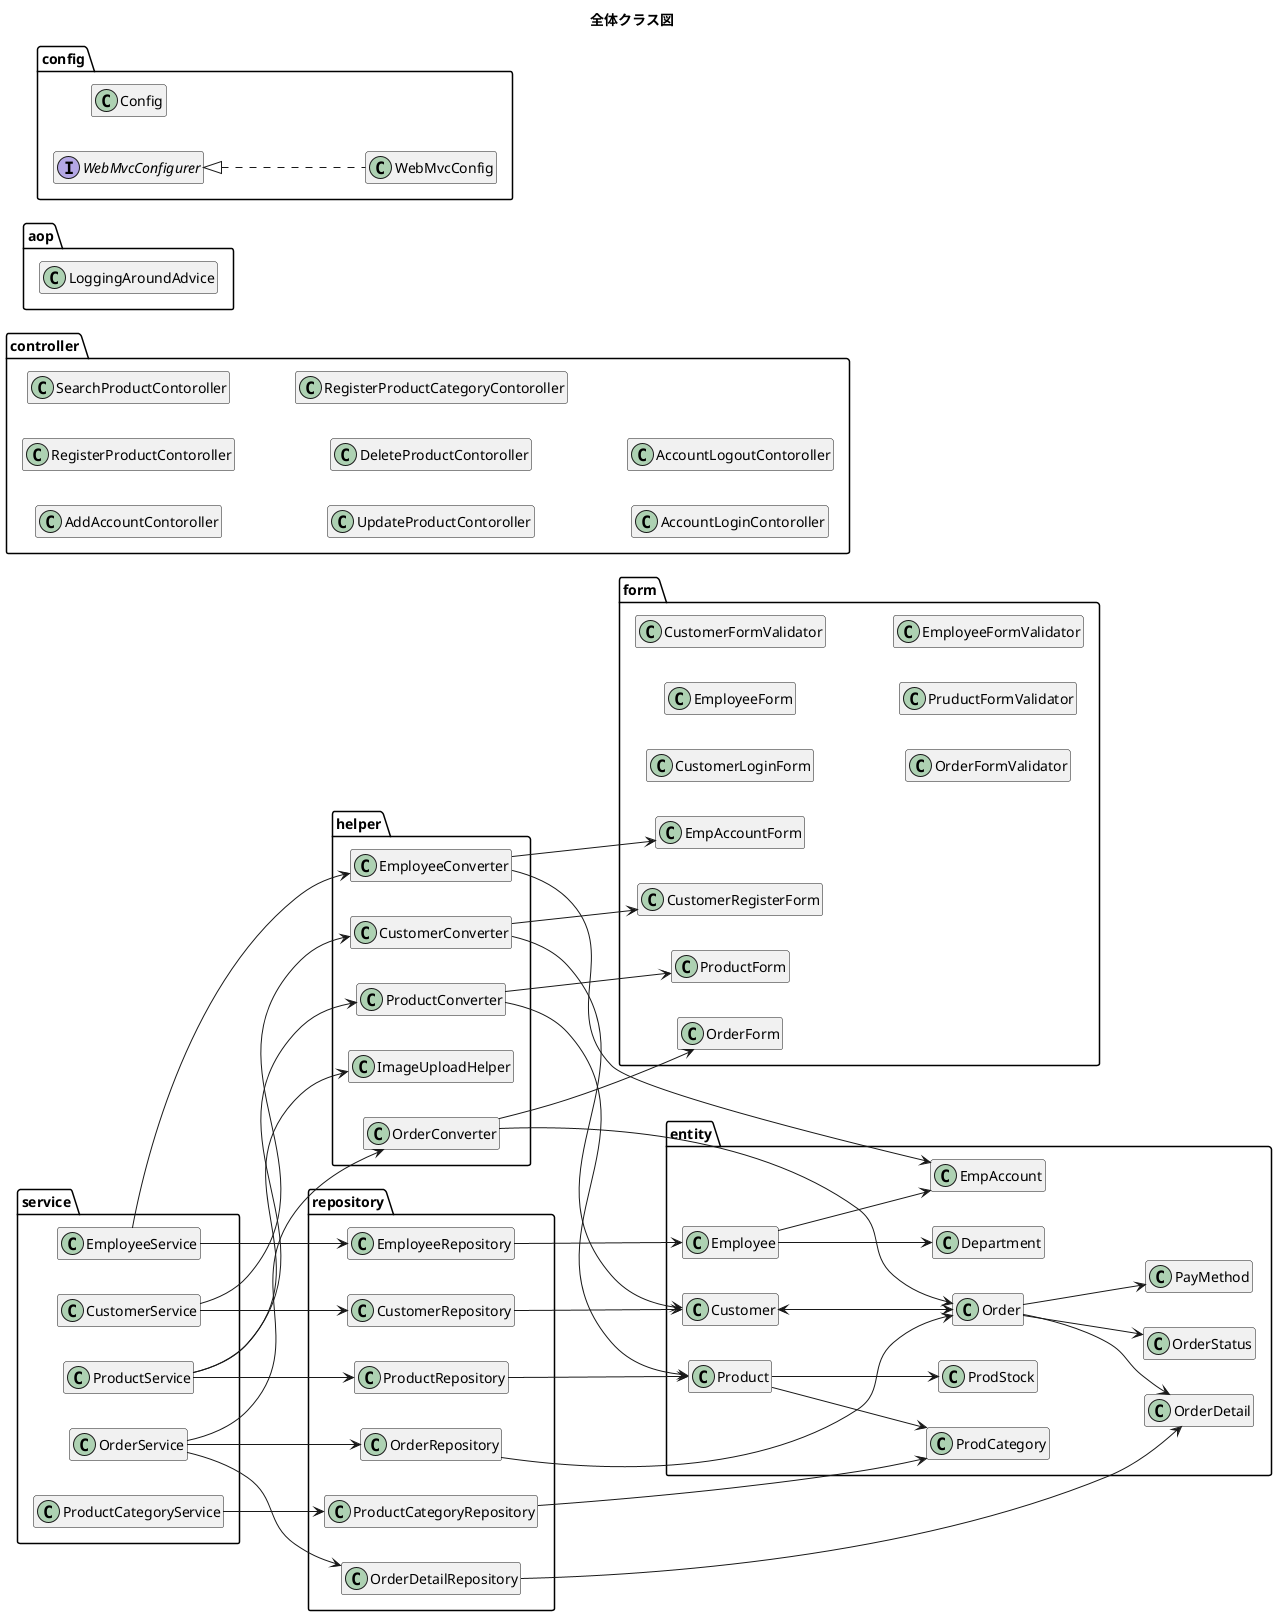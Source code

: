 @startuml
title 全体クラス図
hide empty members
left to right direction

package entity{
    class Customer{
    }

    class Order{
    }

    class OrderDetail{
    }

    class OrderStatus{
    }
    
    class PayMethod{
    }

    class Product{
    }

    class ProdCategory{
    }

    class ProdStock{
    }

    class Employee{
    }

    class Department{
    }

    class EmpAccount{
    }
}

Customer <--> Order
Order --> OrderStatus
Order --> OrderDetail
Order --> PayMethod
Product --> ProdStock
Product --> ProdCategory
Employee --> EmpAccount
Employee --> Department

package form{
    class CustomerLoginForm{
    }
    
    class CustomerRegisterForm{
    }

    class OrderForm{
    }

    class ProductForm{
    }

    class EmployeeForm{
    }
    
    class EmpAccountForm{
    }
    
    class CustomerFormValidator{
    }
    
    class OrderFormValidator{
    }
    
    class PruductFormValidator{
    }
    
    class EmployeeFormValidator{
    }
}

package helper{
    class CustomerConverter{
    }

    class OrderConverter{
    }

    class ProductConverter{
    }

    class EmployeeConverter{
    }
    
    class ImageUploadHelper{
    }
}
CustomerConverter --> Customer
CustomerConverter --> CustomerRegisterForm
OrderConverter --> Order
OrderConverter --> OrderForm
ProductConverter --> Product
ProductConverter --> ProductForm
EmployeeConverter --> EmpAccount
EmployeeConverter --> EmpAccountForm

package repository{
    class CustomerRepository{
    }

    class OrderRepository{
    }

    class ProductRepository{
    }

    class EmployeeRepository{
    }

    class ProductCategoryRepository{
    }

    class OrderDetailRepository{
    }
}

package service{
    class CustomerService{
    }
    
    class OrderService{
    }
    
    class ProductService{
    }

    class EmployeeService{
    }
    
    class ProductCategoryService{
    }
}

CustomerService --> CustomerConverter
OrderService --> OrderConverter
ProductService --> ProductConverter
ProductService --> ImageUploadHelper
EmployeeService --> EmployeeConverter

CustomerService --> CustomerRepository
OrderService --> OrderRepository
OrderService --> OrderDetailRepository
ProductService --> ProductRepository
EmployeeService --> EmployeeRepository
ProductCategoryService --> ProductCategoryRepository

CustomerRepository --> Customer
OrderRepository --> Order
OrderDetailRepository --> OrderDetail
ProductRepository --> Product
EmployeeRepository --> Employee
ProductCategoryRepository --> ProdCategory


package controller{
    class AddAccountContoroller{
    }
    class RegisterProductContoroller{
    }
    class SearchProductContoroller{
    }
    class SearchProductContoroller{
    }
    class UpdateProductContoroller{
    }
    class DeleteProductContoroller{
    }
    class RegisterProductCategoryContoroller{
    }
    class AccountLoginContoroller{
    }
    class  AccountLogoutContoroller{
    }
}

package aop{
   class LoggingAroundAdvice {
   }
}

package config{
    class Config{
    }
    class WebMvcConfig implements WebMvcConfigurer {
    }
}
@enduml




